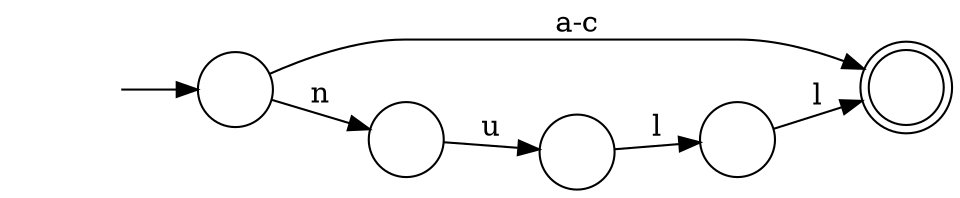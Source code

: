 digraph Automaton {
  rankdir = LR;
  0 [shape=doublecircle,label=""];
  1 [shape=circle,label=""];
  1 -> 2 [label="l"]
  2 [shape=circle,label=""];
  2 -> 0 [label="l"]
  3 [shape=circle,label=""];
  3 -> 1 [label="u"]
  4 [shape=circle,label=""];
  initial [shape=plaintext,label=""];
  initial -> 4
  4 -> 3 [label="n"]
  4 -> 0 [label="a-c"]
}

